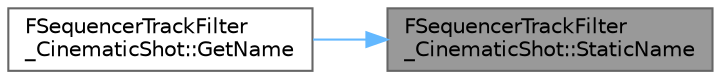 digraph "FSequencerTrackFilter_CinematicShot::StaticName"
{
 // INTERACTIVE_SVG=YES
 // LATEX_PDF_SIZE
  bgcolor="transparent";
  edge [fontname=Helvetica,fontsize=10,labelfontname=Helvetica,labelfontsize=10];
  node [fontname=Helvetica,fontsize=10,shape=box,height=0.2,width=0.4];
  rankdir="RL";
  Node1 [id="Node000001",label="FSequencerTrackFilter\l_CinematicShot::StaticName",height=0.2,width=0.4,color="gray40", fillcolor="grey60", style="filled", fontcolor="black",tooltip=" "];
  Node1 -> Node2 [id="edge1_Node000001_Node000002",dir="back",color="steelblue1",style="solid",tooltip=" "];
  Node2 [id="Node000002",label="FSequencerTrackFilter\l_CinematicShot::GetName",height=0.2,width=0.4,color="grey40", fillcolor="white", style="filled",URL="$df/df3/classFSequencerTrackFilter__CinematicShot.html#a6d1fdd12e967c25cd093ff9c49743a6c",tooltip=" "];
}

